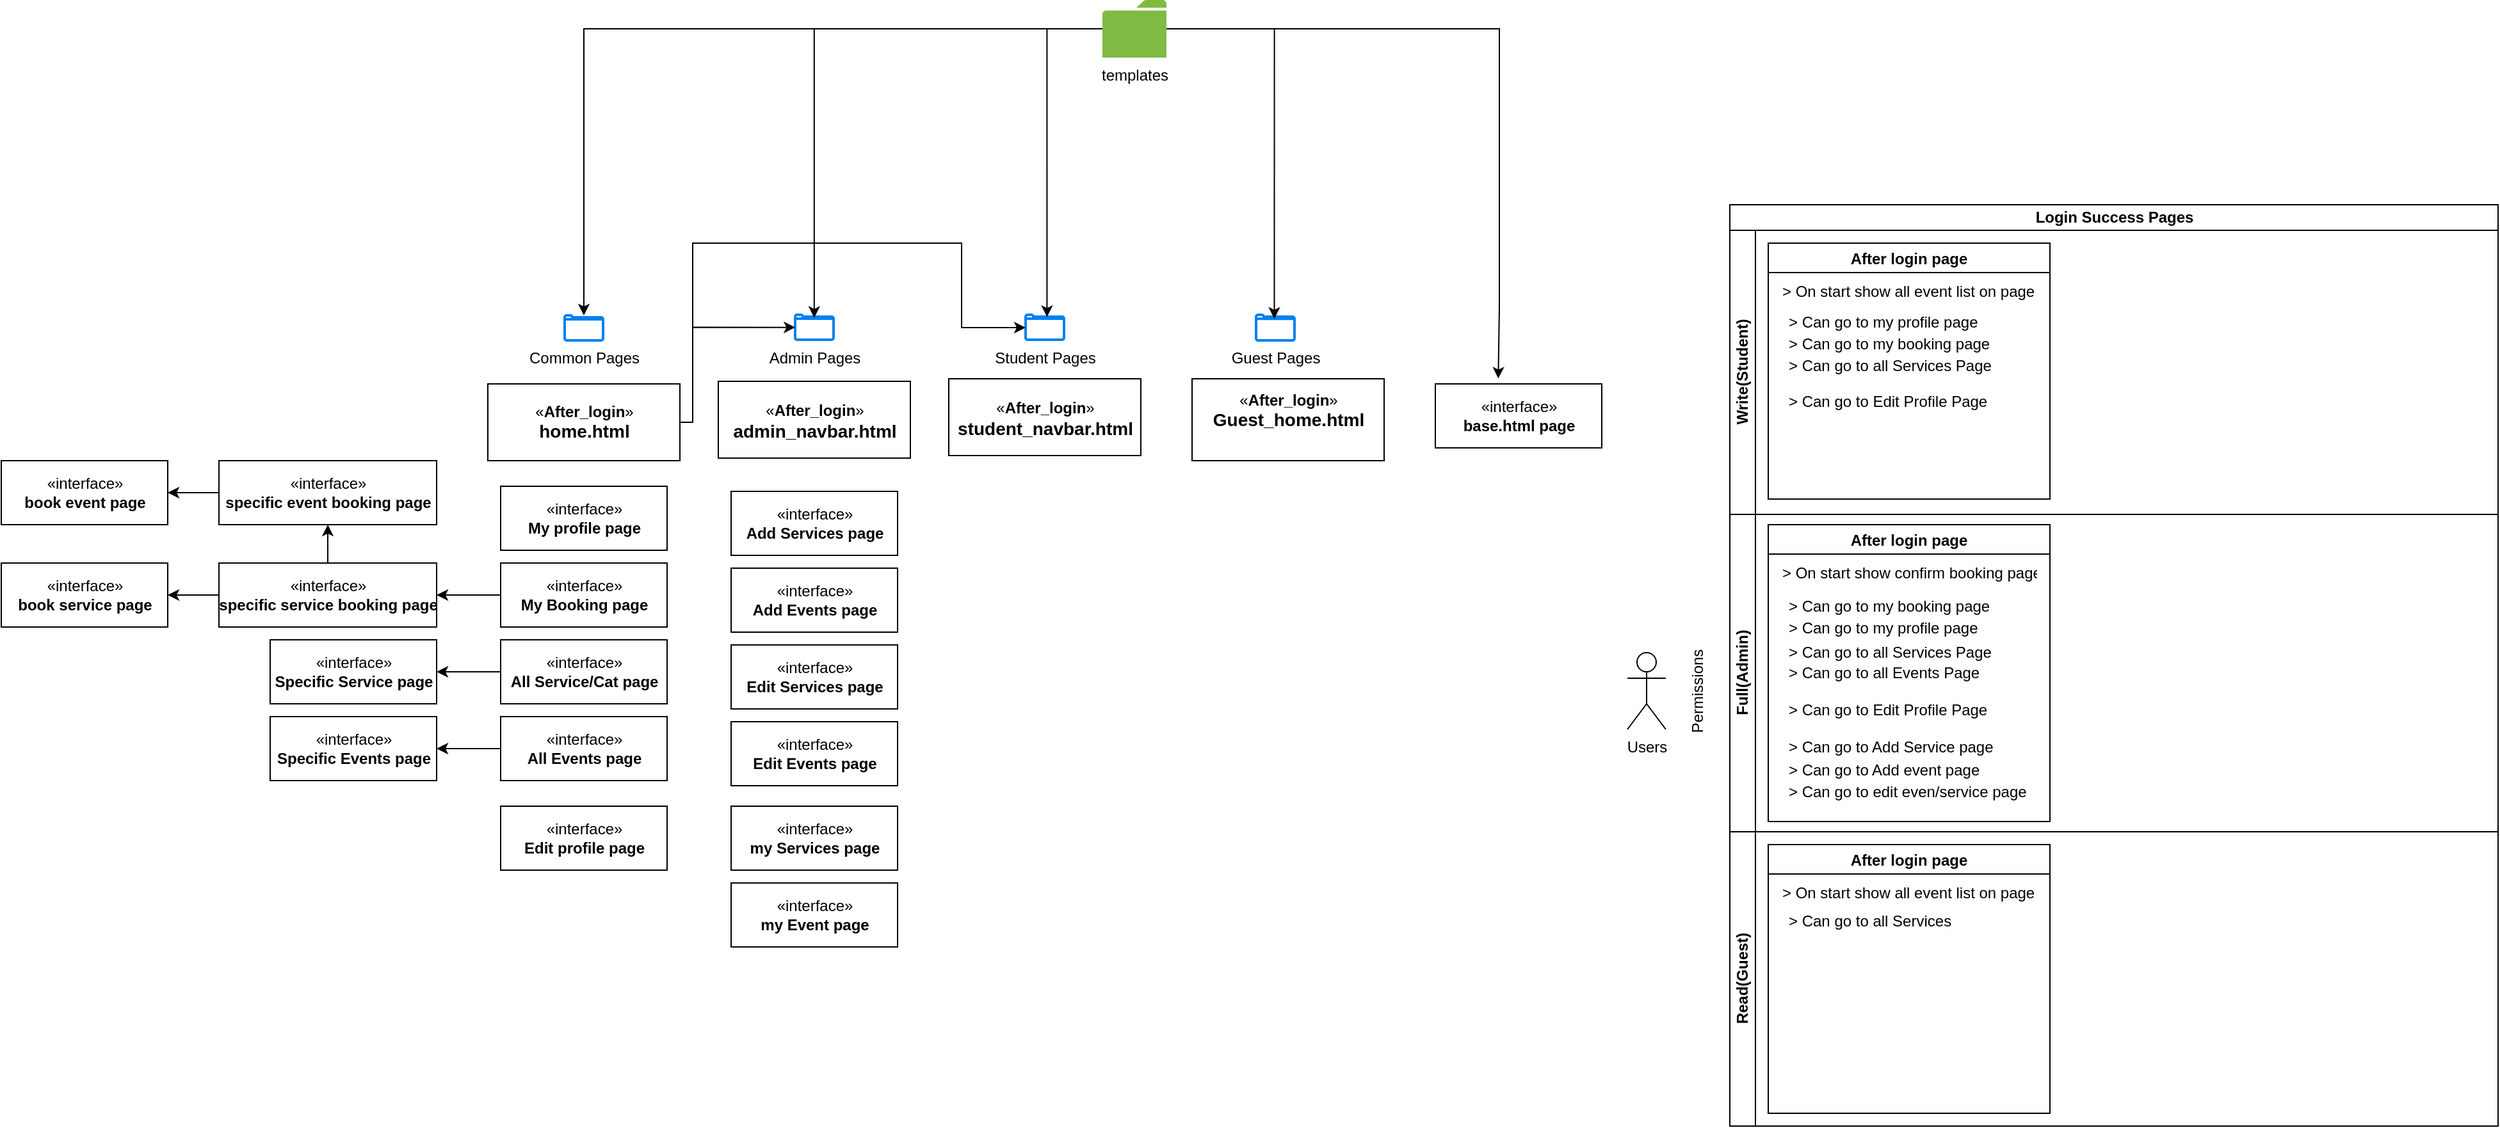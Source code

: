 <mxfile version="13.1.1" type="device"><diagram id="u24K__AqqN1_rbneu7ZA" name="Page-1"><mxGraphModel dx="2482" dy="1532" grid="1" gridSize="10" guides="1" tooltips="1" connect="1" arrows="1" fold="1" page="1" pageScale="1" pageWidth="850" pageHeight="1100" math="0" shadow="0"><root><mxCell id="0"/><mxCell id="1" parent="0"/><mxCell id="XL_o-VKa3fjLqJ9SLYIg-11" value="Permissions" style="text;html=1;strokeColor=none;fillColor=none;align=center;verticalAlign=middle;whiteSpace=wrap;rounded=0;rotation=-90;" parent="1" vertex="1"><mxGeometry x="40" y="380" width="70" height="20" as="geometry"/></mxCell><mxCell id="XL_o-VKa3fjLqJ9SLYIg-12" value="Users" style="shape=umlActor;verticalLabelPosition=bottom;labelBackgroundColor=#ffffff;verticalAlign=top;html=1;" parent="1" vertex="1"><mxGeometry x="20" y="360" width="30" height="60" as="geometry"/></mxCell><mxCell id="XL_o-VKa3fjLqJ9SLYIg-28" value="&gt; Can go to my profile page" style="text;strokeColor=none;fillColor=none;align=left;verticalAlign=top;spacingLeft=4;spacingRight=4;overflow=hidden;rotatable=0;points=[[0,0.5],[1,0.5]];portConstraint=eastwest;" parent="1" vertex="1"><mxGeometry x="140" y="88" width="200" height="26" as="geometry"/></mxCell><mxCell id="XL_o-VKa3fjLqJ9SLYIg-46" value="&gt; Can go to Add Service page" style="text;strokeColor=none;fillColor=none;align=left;verticalAlign=top;spacingLeft=4;spacingRight=4;overflow=hidden;rotatable=0;points=[[0,0.5],[1,0.5]];portConstraint=eastwest;" parent="1" vertex="1"><mxGeometry x="140" y="420" width="200" height="26" as="geometry"/></mxCell><mxCell id="XL_o-VKa3fjLqJ9SLYIg-47" value="&gt; Can go to Add event page" style="text;strokeColor=none;fillColor=none;align=left;verticalAlign=top;spacingLeft=4;spacingRight=4;overflow=hidden;rotatable=0;points=[[0,0.5],[1,0.5]];portConstraint=eastwest;" parent="1" vertex="1"><mxGeometry x="140" y="438" width="200" height="26" as="geometry"/></mxCell><mxCell id="XL_o-VKa3fjLqJ9SLYIg-1" value="Login Success Pages" style="swimlane;html=1;childLayout=stackLayout;resizeParent=1;resizeParentMax=0;horizontal=1;startSize=20;horizontalStack=0;" parent="1" vertex="1"><mxGeometry x="100" y="10" width="600" height="720" as="geometry"/></mxCell><mxCell id="XL_o-VKa3fjLqJ9SLYIg-2" value="Write(Student)" style="swimlane;html=1;startSize=20;horizontal=0;" parent="XL_o-VKa3fjLqJ9SLYIg-1" vertex="1"><mxGeometry y="20" width="600" height="222" as="geometry"/></mxCell><mxCell id="XL_o-VKa3fjLqJ9SLYIg-21" value="After login page" style="swimlane;" parent="XL_o-VKa3fjLqJ9SLYIg-2" vertex="1"><mxGeometry x="30" y="10" width="220" height="200" as="geometry"><mxRectangle x="30" y="10" width="120" height="23" as="alternateBounds"/></mxGeometry></mxCell><mxCell id="XL_o-VKa3fjLqJ9SLYIg-31" value="&gt; On start show all event list on page" style="text;strokeColor=none;fillColor=none;align=left;verticalAlign=top;spacingLeft=4;spacingRight=4;overflow=hidden;rotatable=0;points=[[0,0.5],[1,0.5]];portConstraint=eastwest;" parent="XL_o-VKa3fjLqJ9SLYIg-21" vertex="1"><mxGeometry x="5" y="24" width="210" height="26" as="geometry"/></mxCell><mxCell id="XL_o-VKa3fjLqJ9SLYIg-27" value="&gt; Can go to my booking page " style="text;strokeColor=none;fillColor=none;align=left;verticalAlign=top;spacingLeft=4;spacingRight=4;overflow=hidden;rotatable=0;points=[[0,0.5],[1,0.5]];portConstraint=eastwest;" parent="XL_o-VKa3fjLqJ9SLYIg-21" vertex="1"><mxGeometry x="10" y="65" width="200" height="26" as="geometry"/></mxCell><mxCell id="XL_o-VKa3fjLqJ9SLYIg-29" value="&gt; Can go to all Services Page" style="text;strokeColor=none;fillColor=none;align=left;verticalAlign=top;spacingLeft=4;spacingRight=4;overflow=hidden;rotatable=0;points=[[0,0.5],[1,0.5]];portConstraint=eastwest;" parent="XL_o-VKa3fjLqJ9SLYIg-21" vertex="1"><mxGeometry x="10" y="82" width="200" height="26" as="geometry"/></mxCell><mxCell id="XL_o-VKa3fjLqJ9SLYIg-3" value="Full(Admin)" style="swimlane;html=1;startSize=20;horizontal=0;" parent="XL_o-VKa3fjLqJ9SLYIg-1" vertex="1"><mxGeometry y="242" width="600" height="248" as="geometry"/></mxCell><mxCell id="XL_o-VKa3fjLqJ9SLYIg-37" value="After login page" style="swimlane;" parent="XL_o-VKa3fjLqJ9SLYIg-3" vertex="1"><mxGeometry x="30" y="8" width="220" height="232" as="geometry"><mxRectangle x="30" y="10" width="120" height="23" as="alternateBounds"/></mxGeometry></mxCell><mxCell id="XL_o-VKa3fjLqJ9SLYIg-38" value="&gt; On start show confirm booking page" style="text;strokeColor=none;fillColor=none;align=left;verticalAlign=top;spacingLeft=4;spacingRight=4;overflow=hidden;rotatable=0;points=[[0,0.5],[1,0.5]];portConstraint=eastwest;" parent="XL_o-VKa3fjLqJ9SLYIg-37" vertex="1"><mxGeometry x="5" y="24" width="210" height="26" as="geometry"/></mxCell><mxCell id="XL_o-VKa3fjLqJ9SLYIg-45" value="&gt; Can go to my booking page " style="text;strokeColor=none;fillColor=none;align=left;verticalAlign=top;spacingLeft=4;spacingRight=4;overflow=hidden;rotatable=0;points=[[0,0.5],[1,0.5]];portConstraint=eastwest;" parent="XL_o-VKa3fjLqJ9SLYIg-37" vertex="1"><mxGeometry x="10" y="50" width="200" height="26" as="geometry"/></mxCell><mxCell id="XL_o-VKa3fjLqJ9SLYIg-43" value="&gt; Can go to my profile page" style="text;strokeColor=none;fillColor=none;align=left;verticalAlign=top;spacingLeft=4;spacingRight=4;overflow=hidden;rotatable=0;points=[[0,0.5],[1,0.5]];portConstraint=eastwest;" parent="XL_o-VKa3fjLqJ9SLYIg-37" vertex="1"><mxGeometry x="10" y="67" width="200" height="26" as="geometry"/></mxCell><mxCell id="XL_o-VKa3fjLqJ9SLYIg-42" value="&lt;span style=&quot;color: rgba(0 , 0 , 0 , 0) ; font-family: monospace ; font-size: 0px&quot;&gt;%3CmxGraphModel%3E%3Croot%3E%3CmxCell%20id%3D%220%22%2F%3E%3CmxCell%20id%3D%221%22%20parent%3D%220%22%2F%3E%3CmxCell%20id%3D%222%22%20value%3D%22%26gt%3B%20Can%20go%20to%20my%20profile%20page%22%20style%3D%22text%3BstrokeColor%3Dnone%3BfillColor%3Dnone%3Balign%3Dleft%3BverticalAlign%3Dtop%3BspacingLeft%3D4%3BspacingRight%3D4%3Boverflow%3Dhidden%3Brotatable%3D0%3Bpoints%3D%5B%5B0%2C0.5%5D%2C%5B1%2C0.5%5D%5D%3BportConstraint%3Deastwest%3B%22%20vertex%3D%221%22%20parent%3D%221%22%3E%3CmxGeometry%20x%3D%22130%22%20y%3D%22110%22%20width%3D%22200%22%20height%3D%2226%22%20as%3D%22geometry%22%2F%3E%3C%2FmxCell%3E%3CmxCell%20id%3D%223%22%20value%3D%22%26gt%3B%20Can%20go%20to%20all%20Services%20Page%22%20style%3D%22text%3BstrokeColor%3Dnone%3BfillColor%3Dnone%3Balign%3Dleft%3BverticalAlign%3Dtop%3BspacingLeft%3D4%3BspacingRight%3D4%3Boverflow%3Dhidden%3Brotatable%3D0%3Bpoints%3D%5B%5B0%2C0.5%5D%2C%5B1%2C0.5%5D%5D%3BportConstraint%3Deastwest%3B%22%20vertex%3D%221%22%20parent%3D%221%22%3E%3CmxGeometry%20x%3D%22130%22%20y%3D%22130%22%20width%3D%22200%22%20height%3D%2226%22%20as%3D%22geometry%22%2F%3E%3C%2FmxCell%3E%3C%2Froot%3E%3C%2FmxGraphModel%3E&lt;/span&gt;&lt;span style=&quot;color: rgba(0 , 0 , 0 , 0) ; font-family: monospace ; font-size: 0px&quot;&gt;%3CmxGraphModel%3E%3Croot%3E%3CmxCell%20id%3D%220%22%2F%3E%3CmxCell%20id%3D%221%22%20parent%3D%220%22%2F%3E%3CmxCell%20id%3D%222%22%20value%3D%22%26gt%3B%20Can%20go%20to%20my%20profile%20page%22%20style%3D%22text%3BstrokeColor%3Dnone%3BfillColor%3Dnone%3Balign%3Dleft%3BverticalAlign%3Dtop%3BspacingLeft%3D4%3BspacingRight%3D4%3Boverflow%3Dhidden%3Brotatable%3D0%3Bpoints%3D%5B%5B0%2C0.5%5D%2C%5B1%2C0.5%5D%5D%3BportConstraint%3Deastwest%3B%22%20vertex%3D%221%22%20parent%3D%221%22%3E%3CmxGeometry%20x%3D%22130%22%20y%3D%22110%22%20width%3D%22200%22%20height%3D%2226%22%20as%3D%22geometry%22%2F%3E%3C%2FmxCell%3E%3CmxCell%20id%3D%223%22%20value%3D%22%26gt%3B%20Can%20go%20to%20all%20Services%20Page%22%20style%3D%22text%3BstrokeColor%3Dnone%3BfillColor%3Dnone%3Balign%3Dleft%3BverticalAlign%3Dtop%3BspacingLeft%3D4%3BspacingRight%3D4%3Boverflow%3Dhidden%3Brotatable%3D0%3Bpoints%3D%5B%5B0%2C0.5%5D%2C%5B1%2C0.5%5D%5D%3BportConstraint%3Deastwest%3B%22%20vertex%3D%221%22%20parent%3D%221%22%3E%3CmxGeometry%20x%3D%22130%22%20y%3D%22130%22%20width%3D%22200%22%20height%3D%2226%22%20as%3D%22geometry%22%2F%3E%3C%2FmxCell%3E%3C%2Froot%3E%3C%2FmxGraphModel%3E&lt;/span&gt;" style="text;html=1;align=center;verticalAlign=middle;resizable=0;points=[];autosize=1;" parent="XL_o-VKa3fjLqJ9SLYIg-37" vertex="1"><mxGeometry x="135" y="89" width="20" height="20" as="geometry"/></mxCell><mxCell id="XL_o-VKa3fjLqJ9SLYIg-44" value="&gt; Can go to all Services Page" style="text;strokeColor=none;fillColor=none;align=left;verticalAlign=top;spacingLeft=4;spacingRight=4;overflow=hidden;rotatable=0;points=[[0,0.5],[1,0.5]];portConstraint=eastwest;" parent="XL_o-VKa3fjLqJ9SLYIg-37" vertex="1"><mxGeometry x="10" y="86" width="200" height="26" as="geometry"/></mxCell><mxCell id="XL_o-VKa3fjLqJ9SLYIg-50" value="&gt; Can go to all Events Page" style="text;strokeColor=none;fillColor=none;align=left;verticalAlign=top;spacingLeft=4;spacingRight=4;overflow=hidden;rotatable=0;points=[[0,0.5],[1,0.5]];portConstraint=eastwest;" parent="XL_o-VKa3fjLqJ9SLYIg-37" vertex="1"><mxGeometry x="10" y="102" width="200" height="26" as="geometry"/></mxCell><mxCell id="XL_o-VKa3fjLqJ9SLYIg-49" value="&gt; Can go to edit even/service page" style="text;strokeColor=none;fillColor=none;align=left;verticalAlign=top;spacingLeft=4;spacingRight=4;overflow=hidden;rotatable=0;points=[[0,0.5],[1,0.5]];portConstraint=eastwest;" parent="XL_o-VKa3fjLqJ9SLYIg-37" vertex="1"><mxGeometry x="10" y="195" width="200" height="26" as="geometry"/></mxCell><mxCell id="XL_o-VKa3fjLqJ9SLYIg-4" value="Read(Guest)" style="swimlane;html=1;startSize=20;horizontal=0;" parent="XL_o-VKa3fjLqJ9SLYIg-1" vertex="1"><mxGeometry y="490" width="600" height="230" as="geometry"/></mxCell><mxCell id="XL_o-VKa3fjLqJ9SLYIg-51" value="After login page" style="swimlane;" parent="XL_o-VKa3fjLqJ9SLYIg-4" vertex="1"><mxGeometry x="30" y="10" width="220" height="210" as="geometry"><mxRectangle x="30" y="10" width="120" height="23" as="alternateBounds"/></mxGeometry></mxCell><mxCell id="XL_o-VKa3fjLqJ9SLYIg-52" value="&gt; On start show all event list on page" style="text;strokeColor=none;fillColor=none;align=left;verticalAlign=top;spacingLeft=4;spacingRight=4;overflow=hidden;rotatable=0;points=[[0,0.5],[1,0.5]];portConstraint=eastwest;" parent="XL_o-VKa3fjLqJ9SLYIg-51" vertex="1"><mxGeometry x="5" y="24" width="210" height="26" as="geometry"/></mxCell><mxCell id="XL_o-VKa3fjLqJ9SLYIg-53" value="&gt; Can go to all Services" style="text;strokeColor=none;fillColor=none;align=left;verticalAlign=top;spacingLeft=4;spacingRight=4;overflow=hidden;rotatable=0;points=[[0,0.5],[1,0.5]];portConstraint=eastwest;" parent="XL_o-VKa3fjLqJ9SLYIg-51" vertex="1"><mxGeometry x="10" y="46" width="200" height="26" as="geometry"/></mxCell><mxCell id="Q500wrhiXGJL9qNC_OIP-1" value="&gt; Can go to Edit Profile Page" style="text;strokeColor=none;fillColor=none;align=left;verticalAlign=top;spacingLeft=4;spacingRight=4;overflow=hidden;rotatable=0;points=[[0,0.5],[1,0.5]];portConstraint=eastwest;" parent="1" vertex="1"><mxGeometry x="140" y="150" width="200" height="26" as="geometry"/></mxCell><mxCell id="Q500wrhiXGJL9qNC_OIP-8" value="&gt; Can go to Edit Profile Page" style="text;strokeColor=none;fillColor=none;align=left;verticalAlign=top;spacingLeft=4;spacingRight=4;overflow=hidden;rotatable=0;points=[[0,0.5],[1,0.5]];portConstraint=eastwest;" parent="1" vertex="1"><mxGeometry x="140" y="391" width="200" height="26" as="geometry"/></mxCell><mxCell id="Q500wrhiXGJL9qNC_OIP-9" value="Student Pages" style="html=1;verticalLabelPosition=bottom;align=center;labelBackgroundColor=#ffffff;verticalAlign=top;strokeWidth=2;strokeColor=#0080F0;shadow=0;dashed=0;shape=mxgraph.ios7.icons.folder;" parent="1" vertex="1"><mxGeometry x="-450" y="96" width="30" height="19.5" as="geometry"/></mxCell><mxCell id="Q500wrhiXGJL9qNC_OIP-15" value="Guest Pages" style="html=1;verticalLabelPosition=bottom;align=center;labelBackgroundColor=#ffffff;verticalAlign=top;strokeWidth=2;strokeColor=#0080F0;shadow=0;dashed=0;shape=mxgraph.ios7.icons.folder;" parent="1" vertex="1"><mxGeometry x="-270" y="96" width="30" height="20" as="geometry"/></mxCell><mxCell id="Q500wrhiXGJL9qNC_OIP-16" value="Admin Pages" style="html=1;verticalLabelPosition=bottom;align=center;labelBackgroundColor=#ffffff;verticalAlign=top;strokeWidth=2;strokeColor=#0080F0;shadow=0;dashed=0;shape=mxgraph.ios7.icons.folder;" parent="1" vertex="1"><mxGeometry x="-630" y="96" width="30" height="19.5" as="geometry"/></mxCell><mxCell id="Q500wrhiXGJL9qNC_OIP-28" value="Common Pages" style="html=1;verticalLabelPosition=bottom;align=center;labelBackgroundColor=#ffffff;verticalAlign=top;strokeWidth=2;strokeColor=#0080F0;shadow=0;dashed=0;shape=mxgraph.ios7.icons.folder;" parent="1" vertex="1"><mxGeometry x="-810" y="96.5" width="30" height="19.5" as="geometry"/></mxCell><mxCell id="Q500wrhiXGJL9qNC_OIP-33" style="edgeStyle=orthogonalEdgeStyle;rounded=0;orthogonalLoop=1;jettySize=auto;html=1;entryX=0.497;entryY=0.123;entryDx=0;entryDy=0;entryPerimeter=0;" parent="1" source="Q500wrhiXGJL9qNC_OIP-32" target="Q500wrhiXGJL9qNC_OIP-16" edge="1"><mxGeometry relative="1" as="geometry"/></mxCell><mxCell id="Q500wrhiXGJL9qNC_OIP-34" style="edgeStyle=orthogonalEdgeStyle;rounded=0;orthogonalLoop=1;jettySize=auto;html=1;entryX=0.475;entryY=0.155;entryDx=0;entryDy=0;entryPerimeter=0;" parent="1" source="Q500wrhiXGJL9qNC_OIP-32" target="Q500wrhiXGJL9qNC_OIP-15" edge="1"><mxGeometry relative="1" as="geometry"/></mxCell><mxCell id="Q500wrhiXGJL9qNC_OIP-35" style="edgeStyle=orthogonalEdgeStyle;rounded=0;orthogonalLoop=1;jettySize=auto;html=1;entryX=0.5;entryY=0;entryDx=0;entryDy=0;entryPerimeter=0;" parent="1" source="Q500wrhiXGJL9qNC_OIP-32" target="Q500wrhiXGJL9qNC_OIP-28" edge="1"><mxGeometry relative="1" as="geometry"/></mxCell><mxCell id="Q500wrhiXGJL9qNC_OIP-37" style="edgeStyle=orthogonalEdgeStyle;rounded=0;orthogonalLoop=1;jettySize=auto;html=1;entryX=0.557;entryY=0.086;entryDx=0;entryDy=0;entryPerimeter=0;" parent="1" source="Q500wrhiXGJL9qNC_OIP-32" target="Q500wrhiXGJL9qNC_OIP-9" edge="1"><mxGeometry relative="1" as="geometry"/></mxCell><mxCell id="CwRk8YmgovFqV40yyECt-3" style="edgeStyle=orthogonalEdgeStyle;rounded=0;orthogonalLoop=1;jettySize=auto;html=1;entryX=0.378;entryY=-0.084;entryDx=0;entryDy=0;entryPerimeter=0;" parent="1" source="Q500wrhiXGJL9qNC_OIP-32" target="CwRk8YmgovFqV40yyECt-4" edge="1"><mxGeometry relative="1" as="geometry"><mxPoint x="-80" y="100" as="targetPoint"/><Array as="points"><mxPoint x="-80" y="-127"/><mxPoint x="-80" y="90"/></Array></mxGeometry></mxCell><mxCell id="Q500wrhiXGJL9qNC_OIP-32" value="templates" style="pointerEvents=1;shadow=0;dashed=0;html=1;strokeColor=none;labelPosition=center;verticalLabelPosition=bottom;verticalAlign=top;outlineConnect=0;align=center;shape=mxgraph.office.concepts.folder;fillColor=#7FBA42;" parent="1" vertex="1"><mxGeometry x="-390" y="-150" width="50" height="45" as="geometry"/></mxCell><mxCell id="Q500wrhiXGJL9qNC_OIP-38" value="«interface»&lt;br&gt;&lt;b&gt;Add Services page&lt;/b&gt;" style="html=1;" parent="1" vertex="1"><mxGeometry x="-680" y="234" width="130" height="50" as="geometry"/></mxCell><mxCell id="Q500wrhiXGJL9qNC_OIP-39" value="«interface»&lt;br&gt;&lt;b&gt;Add Events page&lt;/b&gt;" style="html=1;" parent="1" vertex="1"><mxGeometry x="-680" y="294" width="130" height="50" as="geometry"/></mxCell><mxCell id="Q500wrhiXGJL9qNC_OIP-40" value="«interface»&lt;br&gt;&lt;b&gt;Edit Services page&lt;/b&gt;" style="html=1;" parent="1" vertex="1"><mxGeometry x="-680" y="354" width="130" height="50" as="geometry"/></mxCell><mxCell id="Q500wrhiXGJL9qNC_OIP-41" value="«interface»&lt;br&gt;&lt;b&gt;Edit Events page&lt;/b&gt;" style="html=1;" parent="1" vertex="1"><mxGeometry x="-680" y="414" width="130" height="50" as="geometry"/></mxCell><mxCell id="Q500wrhiXGJL9qNC_OIP-43" value="«interface»&lt;br&gt;&lt;b&gt;My profile page&lt;/b&gt;" style="html=1;" parent="1" vertex="1"><mxGeometry x="-860" y="230" width="130" height="50" as="geometry"/></mxCell><mxCell id="Q9KhTOLnJsjL7xTxS3Vx-3" value="" style="edgeStyle=orthogonalEdgeStyle;rounded=0;orthogonalLoop=1;jettySize=auto;html=1;" parent="1" source="Q500wrhiXGJL9qNC_OIP-44" target="Q9KhTOLnJsjL7xTxS3Vx-2" edge="1"><mxGeometry relative="1" as="geometry"/></mxCell><mxCell id="Q500wrhiXGJL9qNC_OIP-44" value="«interface»&lt;br&gt;&lt;b&gt;My Booking page&lt;/b&gt;" style="html=1;" parent="1" vertex="1"><mxGeometry x="-860" y="290" width="130" height="50" as="geometry"/></mxCell><mxCell id="fzFfpiIyYTn4lQ9cgAWa-2" value="" style="edgeStyle=orthogonalEdgeStyle;rounded=0;orthogonalLoop=1;jettySize=auto;html=1;" edge="1" parent="1" source="Q9KhTOLnJsjL7xTxS3Vx-2" target="fzFfpiIyYTn4lQ9cgAWa-1"><mxGeometry relative="1" as="geometry"/></mxCell><mxCell id="fzFfpiIyYTn4lQ9cgAWa-4" value="" style="edgeStyle=orthogonalEdgeStyle;rounded=0;orthogonalLoop=1;jettySize=auto;html=1;" edge="1" parent="1" source="Q9KhTOLnJsjL7xTxS3Vx-2" target="fzFfpiIyYTn4lQ9cgAWa-3"><mxGeometry relative="1" as="geometry"/></mxCell><mxCell id="Q9KhTOLnJsjL7xTxS3Vx-2" value="«interface»&lt;br&gt;&lt;b&gt;specific service booking page&lt;/b&gt;" style="html=1;" parent="1" vertex="1"><mxGeometry x="-1080" y="290" width="170" height="50" as="geometry"/></mxCell><mxCell id="fzFfpiIyYTn4lQ9cgAWa-7" value="" style="edgeStyle=orthogonalEdgeStyle;rounded=0;orthogonalLoop=1;jettySize=auto;html=1;" edge="1" parent="1" source="fzFfpiIyYTn4lQ9cgAWa-3" target="fzFfpiIyYTn4lQ9cgAWa-6"><mxGeometry relative="1" as="geometry"/></mxCell><mxCell id="fzFfpiIyYTn4lQ9cgAWa-3" value="«interface»&lt;br&gt;&lt;b&gt;specific event booking page&lt;/b&gt;" style="html=1;" vertex="1" parent="1"><mxGeometry x="-1080" y="210" width="170" height="50" as="geometry"/></mxCell><mxCell id="fzFfpiIyYTn4lQ9cgAWa-6" value="&lt;div&gt;«interface»&lt;b&gt;&lt;br&gt;&lt;/b&gt;&lt;/div&gt;&lt;div&gt;&lt;b&gt;book event page&lt;/b&gt;&lt;/div&gt;" style="html=1;" vertex="1" parent="1"><mxGeometry x="-1250" y="210" width="130" height="50" as="geometry"/></mxCell><mxCell id="fzFfpiIyYTn4lQ9cgAWa-1" value="«interface»&lt;br&gt;&lt;b&gt;book service page&lt;/b&gt;" style="html=1;" vertex="1" parent="1"><mxGeometry x="-1250" y="290" width="130" height="50" as="geometry"/></mxCell><mxCell id="VaYGEXrSwzAANcJXsspQ-21" value="" style="edgeStyle=orthogonalEdgeStyle;rounded=0;orthogonalLoop=1;jettySize=auto;html=1;" parent="1" source="Q500wrhiXGJL9qNC_OIP-45" target="VaYGEXrSwzAANcJXsspQ-20" edge="1"><mxGeometry relative="1" as="geometry"/></mxCell><mxCell id="Q500wrhiXGJL9qNC_OIP-45" value="«interface»&lt;br&gt;&lt;b&gt;All Service/Cat page&lt;/b&gt;" style="html=1;" parent="1" vertex="1"><mxGeometry x="-860" y="350" width="130" height="50" as="geometry"/></mxCell><mxCell id="VaYGEXrSwzAANcJXsspQ-20" value="«interface»&lt;br&gt;&lt;b&gt;Specific Service page&lt;br&gt;&lt;/b&gt;" style="html=1;" parent="1" vertex="1"><mxGeometry x="-1040" y="350" width="130" height="50" as="geometry"/></mxCell><mxCell id="Q500wrhiXGJL9qNC_OIP-46" value="«interface»&lt;br&gt;&lt;b&gt;All Events page&lt;/b&gt;" style="html=1;" parent="1" vertex="1"><mxGeometry x="-860" y="410" width="130" height="50" as="geometry"/></mxCell><mxCell id="Q500wrhiXGJL9qNC_OIP-47" value="«interface»&lt;br&gt;&lt;b&gt;Edit profile page&lt;/b&gt;" style="html=1;" parent="1" vertex="1"><mxGeometry x="-860" y="480" width="130" height="50" as="geometry"/></mxCell><mxCell id="Q500wrhiXGJL9qNC_OIP-48" value="«&lt;b&gt;After_login&lt;/b&gt;»&lt;b style=&quot;font-size: 14px&quot;&gt;&lt;br&gt;student_navbar.html&lt;br&gt;&lt;/b&gt;" style="html=1;" parent="1" vertex="1"><mxGeometry x="-510" y="146" width="150" height="60" as="geometry"/></mxCell><mxCell id="Q500wrhiXGJL9qNC_OIP-49" value="&lt;div&gt;«&lt;b&gt;After_login&lt;/b&gt;»&lt;b&gt;&lt;br&gt;&lt;/b&gt;&lt;/div&gt;&lt;div&gt;&lt;b style=&quot;font-size: 14px&quot;&gt;Guest_home.html&lt;/b&gt;&lt;/div&gt;&lt;div&gt;&lt;b&gt;&lt;br&gt;&lt;/b&gt;&lt;/div&gt;" style="html=1;" parent="1" vertex="1"><mxGeometry x="-320" y="146" width="150" height="64" as="geometry"/></mxCell><mxCell id="CwRk8YmgovFqV40yyECt-4" value="«interface»&lt;br&gt;&lt;b&gt;base.html page&lt;/b&gt;" style="html=1;" parent="1" vertex="1"><mxGeometry x="-130" y="150" width="130" height="50" as="geometry"/></mxCell><mxCell id="VaYGEXrSwzAANcJXsspQ-6" style="edgeStyle=orthogonalEdgeStyle;rounded=0;orthogonalLoop=1;jettySize=auto;html=1;exitX=1;exitY=0.5;exitDx=0;exitDy=0;entryX=0.005;entryY=0.505;entryDx=0;entryDy=0;entryPerimeter=0;" parent="1" source="VaYGEXrSwzAANcJXsspQ-2" target="Q500wrhiXGJL9qNC_OIP-16" edge="1"><mxGeometry relative="1" as="geometry"><Array as="points"><mxPoint x="-710" y="180"/><mxPoint x="-710" y="106"/></Array></mxGeometry></mxCell><mxCell id="VaYGEXrSwzAANcJXsspQ-7" style="edgeStyle=orthogonalEdgeStyle;rounded=0;orthogonalLoop=1;jettySize=auto;html=1;exitX=1;exitY=0;exitDx=0;exitDy=0;entryX=0;entryY=0.514;entryDx=0;entryDy=0;entryPerimeter=0;" parent="1" source="VaYGEXrSwzAANcJXsspQ-2" target="Q500wrhiXGJL9qNC_OIP-9" edge="1"><mxGeometry relative="1" as="geometry"><mxPoint x="-480" y="80" as="targetPoint"/><Array as="points"><mxPoint x="-720" y="180"/><mxPoint x="-710" y="180"/><mxPoint x="-710" y="40"/><mxPoint x="-500" y="40"/><mxPoint x="-500" y="106"/></Array></mxGeometry></mxCell><mxCell id="VaYGEXrSwzAANcJXsspQ-2" value="«&lt;b&gt;After_login&lt;/b&gt;»&lt;b&gt;&lt;br&gt;&lt;font style=&quot;font-size: 14px&quot;&gt;home.html&lt;/font&gt;&lt;br&gt;&lt;/b&gt;" style="html=1;" parent="1" vertex="1"><mxGeometry x="-870" y="150" width="150" height="60" as="geometry"/></mxCell><mxCell id="VaYGEXrSwzAANcJXsspQ-3" value="«&lt;b&gt;After_login&lt;/b&gt;»&lt;b style=&quot;font-size: 14px&quot;&gt;&lt;br&gt;student_navbar.html&lt;br&gt;&lt;/b&gt;" style="html=1;" parent="1" vertex="1"><mxGeometry x="-510" y="146" width="150" height="60" as="geometry"/></mxCell><mxCell id="VaYGEXrSwzAANcJXsspQ-4" value="«&lt;b&gt;After_login&lt;/b&gt;»&lt;b style=&quot;font-size: 14px&quot;&gt;&lt;br&gt;admin_navbar.html&lt;br&gt;&lt;/b&gt;" style="html=1;" parent="1" vertex="1"><mxGeometry x="-690" y="148" width="150" height="60" as="geometry"/></mxCell><mxCell id="VaYGEXrSwzAANcJXsspQ-19" value="" style="edgeStyle=orthogonalEdgeStyle;rounded=0;orthogonalLoop=1;jettySize=auto;html=1;" parent="1" source="VaYGEXrSwzAANcJXsspQ-12" target="VaYGEXrSwzAANcJXsspQ-13" edge="1"><mxGeometry relative="1" as="geometry"/></mxCell><mxCell id="VaYGEXrSwzAANcJXsspQ-12" value="«interface»&lt;br&gt;&lt;b&gt;All Events page&lt;/b&gt;" style="html=1;" parent="1" vertex="1"><mxGeometry x="-860" y="410" width="130" height="50" as="geometry"/></mxCell><mxCell id="VaYGEXrSwzAANcJXsspQ-13" value="«interface»&lt;br&gt;&lt;b&gt;Specific Events page&lt;/b&gt;" style="html=1;" parent="1" vertex="1"><mxGeometry x="-1040" y="410" width="130" height="50" as="geometry"/></mxCell><mxCell id="94iyDDnYAyeDoQ0xCfJA-1" value="«interface»&lt;br&gt;&lt;b&gt;my Services page&lt;/b&gt;" style="html=1;" parent="1" vertex="1"><mxGeometry x="-680" y="480" width="130" height="50" as="geometry"/></mxCell><mxCell id="94iyDDnYAyeDoQ0xCfJA-2" value="«interface»&lt;br&gt;&lt;b&gt;my Event page&lt;/b&gt;" style="html=1;" parent="1" vertex="1"><mxGeometry x="-680" y="540" width="130" height="50" as="geometry"/></mxCell></root></mxGraphModel></diagram></mxfile>